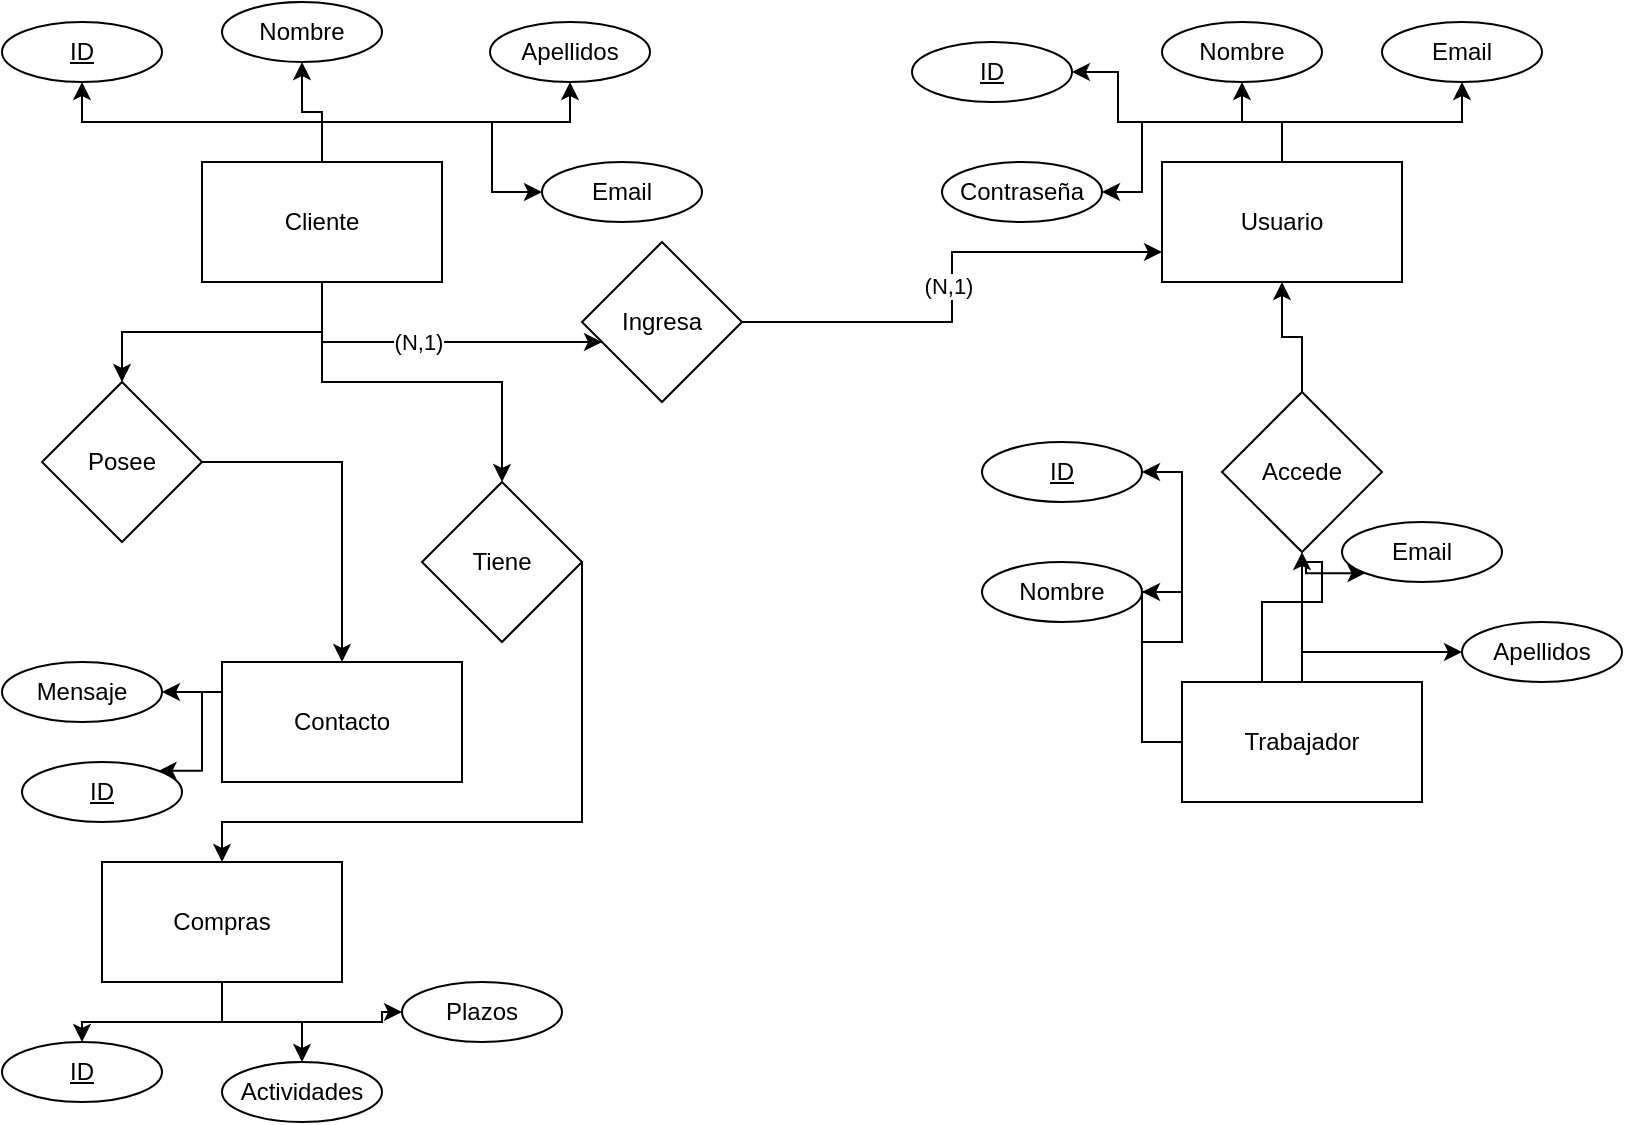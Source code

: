 <mxfile version="24.3.1" type="github">
  <diagram id="C5RBs43oDa-KdzZeNtuy" name="Page-1">
    <mxGraphModel dx="1434" dy="742" grid="1" gridSize="10" guides="1" tooltips="1" connect="1" arrows="1" fold="1" page="1" pageScale="1" pageWidth="827" pageHeight="1169" math="0" shadow="0">
      <root>
        <mxCell id="WIyWlLk6GJQsqaUBKTNV-0" />
        <mxCell id="WIyWlLk6GJQsqaUBKTNV-1" parent="WIyWlLk6GJQsqaUBKTNV-0" />
        <mxCell id="S-wjG19x41BNvVNmMQFC-13" style="edgeStyle=orthogonalEdgeStyle;rounded=0;orthogonalLoop=1;jettySize=auto;html=1;entryX=0.5;entryY=0;entryDx=0;entryDy=0;" edge="1" parent="WIyWlLk6GJQsqaUBKTNV-1" source="S-wjG19x41BNvVNmMQFC-11" target="S-wjG19x41BNvVNmMQFC-15">
          <mxGeometry relative="1" as="geometry">
            <mxPoint x="250" y="230" as="targetPoint" />
          </mxGeometry>
        </mxCell>
        <mxCell id="S-wjG19x41BNvVNmMQFC-23" style="edgeStyle=orthogonalEdgeStyle;rounded=0;orthogonalLoop=1;jettySize=auto;html=1;exitX=0.5;exitY=0;exitDx=0;exitDy=0;entryX=0.5;entryY=1;entryDx=0;entryDy=0;" edge="1" parent="WIyWlLk6GJQsqaUBKTNV-1" source="S-wjG19x41BNvVNmMQFC-11" target="S-wjG19x41BNvVNmMQFC-20">
          <mxGeometry relative="1" as="geometry" />
        </mxCell>
        <mxCell id="S-wjG19x41BNvVNmMQFC-26" style="edgeStyle=orthogonalEdgeStyle;rounded=0;orthogonalLoop=1;jettySize=auto;html=1;" edge="1" parent="WIyWlLk6GJQsqaUBKTNV-1" source="S-wjG19x41BNvVNmMQFC-11" target="S-wjG19x41BNvVNmMQFC-27">
          <mxGeometry relative="1" as="geometry">
            <mxPoint x="90" y="230" as="targetPoint" />
          </mxGeometry>
        </mxCell>
        <mxCell id="S-wjG19x41BNvVNmMQFC-42" style="edgeStyle=orthogonalEdgeStyle;rounded=0;orthogonalLoop=1;jettySize=auto;html=1;exitX=0.5;exitY=0;exitDx=0;exitDy=0;entryX=0.5;entryY=1;entryDx=0;entryDy=0;" edge="1" parent="WIyWlLk6GJQsqaUBKTNV-1" source="S-wjG19x41BNvVNmMQFC-11" target="S-wjG19x41BNvVNmMQFC-18">
          <mxGeometry relative="1" as="geometry" />
        </mxCell>
        <mxCell id="S-wjG19x41BNvVNmMQFC-43" style="edgeStyle=orthogonalEdgeStyle;rounded=0;orthogonalLoop=1;jettySize=auto;html=1;exitX=0.5;exitY=0;exitDx=0;exitDy=0;entryX=0.5;entryY=1;entryDx=0;entryDy=0;" edge="1" parent="WIyWlLk6GJQsqaUBKTNV-1" source="S-wjG19x41BNvVNmMQFC-11" target="S-wjG19x41BNvVNmMQFC-21">
          <mxGeometry relative="1" as="geometry" />
        </mxCell>
        <mxCell id="S-wjG19x41BNvVNmMQFC-44" style="edgeStyle=orthogonalEdgeStyle;rounded=0;orthogonalLoop=1;jettySize=auto;html=1;exitX=0.5;exitY=0;exitDx=0;exitDy=0;entryX=0;entryY=0.5;entryDx=0;entryDy=0;" edge="1" parent="WIyWlLk6GJQsqaUBKTNV-1" source="S-wjG19x41BNvVNmMQFC-11" target="S-wjG19x41BNvVNmMQFC-22">
          <mxGeometry relative="1" as="geometry" />
        </mxCell>
        <mxCell id="S-wjG19x41BNvVNmMQFC-54" style="edgeStyle=orthogonalEdgeStyle;rounded=0;orthogonalLoop=1;jettySize=auto;html=1;" edge="1" parent="WIyWlLk6GJQsqaUBKTNV-1" source="S-wjG19x41BNvVNmMQFC-11" target="S-wjG19x41BNvVNmMQFC-55">
          <mxGeometry relative="1" as="geometry">
            <mxPoint x="470" y="180" as="targetPoint" />
            <Array as="points">
              <mxPoint x="250" y="180" />
              <mxPoint x="451" y="180" />
            </Array>
          </mxGeometry>
        </mxCell>
        <mxCell id="S-wjG19x41BNvVNmMQFC-57" value="(N,1)" style="edgeLabel;html=1;align=center;verticalAlign=middle;resizable=0;points=[];" vertex="1" connectable="0" parent="S-wjG19x41BNvVNmMQFC-54">
          <mxGeometry x="-0.086" relative="1" as="geometry">
            <mxPoint as="offset" />
          </mxGeometry>
        </mxCell>
        <mxCell id="S-wjG19x41BNvVNmMQFC-11" value="Cliente" style="rounded=0;whiteSpace=wrap;html=1;" vertex="1" parent="WIyWlLk6GJQsqaUBKTNV-1">
          <mxGeometry x="110" y="90" width="120" height="60" as="geometry" />
        </mxCell>
        <mxCell id="S-wjG19x41BNvVNmMQFC-16" style="edgeStyle=orthogonalEdgeStyle;rounded=0;orthogonalLoop=1;jettySize=auto;html=1;" edge="1" parent="WIyWlLk6GJQsqaUBKTNV-1" source="S-wjG19x41BNvVNmMQFC-15" target="S-wjG19x41BNvVNmMQFC-17">
          <mxGeometry relative="1" as="geometry">
            <mxPoint x="340" y="400" as="targetPoint" />
            <Array as="points">
              <mxPoint x="300" y="420" />
              <mxPoint x="120" y="420" />
            </Array>
          </mxGeometry>
        </mxCell>
        <mxCell id="S-wjG19x41BNvVNmMQFC-15" value="Tiene" style="rhombus;whiteSpace=wrap;html=1;" vertex="1" parent="WIyWlLk6GJQsqaUBKTNV-1">
          <mxGeometry x="220" y="250" width="80" height="80" as="geometry" />
        </mxCell>
        <mxCell id="S-wjG19x41BNvVNmMQFC-37" style="edgeStyle=orthogonalEdgeStyle;rounded=0;orthogonalLoop=1;jettySize=auto;html=1;entryX=0.5;entryY=0;entryDx=0;entryDy=0;" edge="1" parent="WIyWlLk6GJQsqaUBKTNV-1" source="S-wjG19x41BNvVNmMQFC-17" target="S-wjG19x41BNvVNmMQFC-34">
          <mxGeometry relative="1" as="geometry">
            <mxPoint x="120" y="530" as="targetPoint" />
          </mxGeometry>
        </mxCell>
        <mxCell id="S-wjG19x41BNvVNmMQFC-38" style="edgeStyle=orthogonalEdgeStyle;rounded=0;orthogonalLoop=1;jettySize=auto;html=1;exitX=0.5;exitY=1;exitDx=0;exitDy=0;entryX=0.5;entryY=0;entryDx=0;entryDy=0;" edge="1" parent="WIyWlLk6GJQsqaUBKTNV-1" source="S-wjG19x41BNvVNmMQFC-17" target="S-wjG19x41BNvVNmMQFC-35">
          <mxGeometry relative="1" as="geometry" />
        </mxCell>
        <mxCell id="S-wjG19x41BNvVNmMQFC-39" style="edgeStyle=orthogonalEdgeStyle;rounded=0;orthogonalLoop=1;jettySize=auto;html=1;exitX=0.5;exitY=1;exitDx=0;exitDy=0;entryX=0;entryY=0.5;entryDx=0;entryDy=0;" edge="1" parent="WIyWlLk6GJQsqaUBKTNV-1" source="S-wjG19x41BNvVNmMQFC-17" target="S-wjG19x41BNvVNmMQFC-36">
          <mxGeometry relative="1" as="geometry" />
        </mxCell>
        <mxCell id="S-wjG19x41BNvVNmMQFC-17" value="Compras" style="rounded=0;whiteSpace=wrap;html=1;" vertex="1" parent="WIyWlLk6GJQsqaUBKTNV-1">
          <mxGeometry x="60" y="440" width="120" height="60" as="geometry" />
        </mxCell>
        <mxCell id="S-wjG19x41BNvVNmMQFC-18" value="&lt;u style=&quot;&quot;&gt;ID&lt;/u&gt;" style="ellipse;whiteSpace=wrap;html=1;rounded=0;" vertex="1" parent="WIyWlLk6GJQsqaUBKTNV-1">
          <mxGeometry x="10" y="20" width="80" height="30" as="geometry" />
        </mxCell>
        <mxCell id="S-wjG19x41BNvVNmMQFC-20" value="Nombre" style="ellipse;whiteSpace=wrap;html=1;rounded=0;" vertex="1" parent="WIyWlLk6GJQsqaUBKTNV-1">
          <mxGeometry x="120" y="10" width="80" height="30" as="geometry" />
        </mxCell>
        <mxCell id="S-wjG19x41BNvVNmMQFC-21" value="Apellidos" style="ellipse;whiteSpace=wrap;html=1;rounded=0;" vertex="1" parent="WIyWlLk6GJQsqaUBKTNV-1">
          <mxGeometry x="254" y="20" width="80" height="30" as="geometry" />
        </mxCell>
        <mxCell id="S-wjG19x41BNvVNmMQFC-22" value="Email" style="ellipse;whiteSpace=wrap;html=1;rounded=0;" vertex="1" parent="WIyWlLk6GJQsqaUBKTNV-1">
          <mxGeometry x="280" y="90" width="80" height="30" as="geometry" />
        </mxCell>
        <mxCell id="S-wjG19x41BNvVNmMQFC-28" style="edgeStyle=orthogonalEdgeStyle;rounded=0;orthogonalLoop=1;jettySize=auto;html=1;" edge="1" parent="WIyWlLk6GJQsqaUBKTNV-1" source="S-wjG19x41BNvVNmMQFC-27" target="S-wjG19x41BNvVNmMQFC-29">
          <mxGeometry relative="1" as="geometry">
            <mxPoint x="180" y="370" as="targetPoint" />
          </mxGeometry>
        </mxCell>
        <mxCell id="S-wjG19x41BNvVNmMQFC-27" value="Posee" style="rhombus;whiteSpace=wrap;html=1;" vertex="1" parent="WIyWlLk6GJQsqaUBKTNV-1">
          <mxGeometry x="30" y="200" width="80" height="80" as="geometry" />
        </mxCell>
        <mxCell id="S-wjG19x41BNvVNmMQFC-32" style="edgeStyle=orthogonalEdgeStyle;rounded=0;orthogonalLoop=1;jettySize=auto;html=1;exitX=0;exitY=0.25;exitDx=0;exitDy=0;entryX=1;entryY=0.5;entryDx=0;entryDy=0;" edge="1" parent="WIyWlLk6GJQsqaUBKTNV-1" source="S-wjG19x41BNvVNmMQFC-29" target="S-wjG19x41BNvVNmMQFC-30">
          <mxGeometry relative="1" as="geometry" />
        </mxCell>
        <mxCell id="S-wjG19x41BNvVNmMQFC-40" style="edgeStyle=orthogonalEdgeStyle;rounded=0;orthogonalLoop=1;jettySize=auto;html=1;exitX=0;exitY=0.25;exitDx=0;exitDy=0;entryX=1;entryY=0;entryDx=0;entryDy=0;" edge="1" parent="WIyWlLk6GJQsqaUBKTNV-1" source="S-wjG19x41BNvVNmMQFC-29" target="S-wjG19x41BNvVNmMQFC-31">
          <mxGeometry relative="1" as="geometry">
            <Array as="points">
              <mxPoint x="110" y="355" />
              <mxPoint x="110" y="394" />
            </Array>
          </mxGeometry>
        </mxCell>
        <mxCell id="S-wjG19x41BNvVNmMQFC-29" value="Contacto" style="rounded=0;whiteSpace=wrap;html=1;" vertex="1" parent="WIyWlLk6GJQsqaUBKTNV-1">
          <mxGeometry x="120" y="340" width="120" height="60" as="geometry" />
        </mxCell>
        <mxCell id="S-wjG19x41BNvVNmMQFC-30" value="Mensaje" style="ellipse;whiteSpace=wrap;html=1;rounded=0;" vertex="1" parent="WIyWlLk6GJQsqaUBKTNV-1">
          <mxGeometry x="10" y="340" width="80" height="30" as="geometry" />
        </mxCell>
        <mxCell id="S-wjG19x41BNvVNmMQFC-31" value="&lt;u style=&quot;&quot;&gt;ID&lt;/u&gt;" style="ellipse;whiteSpace=wrap;html=1;rounded=0;" vertex="1" parent="WIyWlLk6GJQsqaUBKTNV-1">
          <mxGeometry x="20" y="390" width="80" height="30" as="geometry" />
        </mxCell>
        <mxCell id="S-wjG19x41BNvVNmMQFC-34" value="&lt;u style=&quot;&quot;&gt;ID&lt;/u&gt;" style="ellipse;whiteSpace=wrap;html=1;rounded=0;" vertex="1" parent="WIyWlLk6GJQsqaUBKTNV-1">
          <mxGeometry x="10" y="530" width="80" height="30" as="geometry" />
        </mxCell>
        <mxCell id="S-wjG19x41BNvVNmMQFC-35" value="Actividades" style="ellipse;whiteSpace=wrap;html=1;rounded=0;" vertex="1" parent="WIyWlLk6GJQsqaUBKTNV-1">
          <mxGeometry x="120" y="540" width="80" height="30" as="geometry" />
        </mxCell>
        <mxCell id="S-wjG19x41BNvVNmMQFC-36" value="Plazos" style="ellipse;whiteSpace=wrap;html=1;rounded=0;" vertex="1" parent="WIyWlLk6GJQsqaUBKTNV-1">
          <mxGeometry x="210" y="500" width="80" height="30" as="geometry" />
        </mxCell>
        <mxCell id="S-wjG19x41BNvVNmMQFC-50" style="edgeStyle=orthogonalEdgeStyle;rounded=0;orthogonalLoop=1;jettySize=auto;html=1;entryX=0.5;entryY=1;entryDx=0;entryDy=0;" edge="1" parent="WIyWlLk6GJQsqaUBKTNV-1" source="S-wjG19x41BNvVNmMQFC-45" target="S-wjG19x41BNvVNmMQFC-47">
          <mxGeometry relative="1" as="geometry" />
        </mxCell>
        <mxCell id="S-wjG19x41BNvVNmMQFC-51" style="edgeStyle=orthogonalEdgeStyle;rounded=0;orthogonalLoop=1;jettySize=auto;html=1;entryX=0.5;entryY=1;entryDx=0;entryDy=0;" edge="1" parent="WIyWlLk6GJQsqaUBKTNV-1" source="S-wjG19x41BNvVNmMQFC-45" target="S-wjG19x41BNvVNmMQFC-48">
          <mxGeometry relative="1" as="geometry" />
        </mxCell>
        <mxCell id="S-wjG19x41BNvVNmMQFC-52" style="edgeStyle=orthogonalEdgeStyle;rounded=0;orthogonalLoop=1;jettySize=auto;html=1;entryX=1;entryY=0.5;entryDx=0;entryDy=0;" edge="1" parent="WIyWlLk6GJQsqaUBKTNV-1" source="S-wjG19x41BNvVNmMQFC-45" target="S-wjG19x41BNvVNmMQFC-46">
          <mxGeometry relative="1" as="geometry">
            <Array as="points">
              <mxPoint x="650" y="70" />
              <mxPoint x="568" y="70" />
              <mxPoint x="568" y="45" />
            </Array>
          </mxGeometry>
        </mxCell>
        <mxCell id="S-wjG19x41BNvVNmMQFC-53" style="edgeStyle=orthogonalEdgeStyle;rounded=0;orthogonalLoop=1;jettySize=auto;html=1;exitX=0.5;exitY=0;exitDx=0;exitDy=0;entryX=1;entryY=0.5;entryDx=0;entryDy=0;" edge="1" parent="WIyWlLk6GJQsqaUBKTNV-1" source="S-wjG19x41BNvVNmMQFC-45" target="S-wjG19x41BNvVNmMQFC-49">
          <mxGeometry relative="1" as="geometry">
            <Array as="points">
              <mxPoint x="650" y="70" />
              <mxPoint x="580" y="70" />
              <mxPoint x="580" y="105" />
            </Array>
          </mxGeometry>
        </mxCell>
        <mxCell id="S-wjG19x41BNvVNmMQFC-45" value="Usuario" style="rounded=0;whiteSpace=wrap;html=1;" vertex="1" parent="WIyWlLk6GJQsqaUBKTNV-1">
          <mxGeometry x="590" y="90" width="120" height="60" as="geometry" />
        </mxCell>
        <mxCell id="S-wjG19x41BNvVNmMQFC-46" value="&lt;u style=&quot;&quot;&gt;ID&lt;/u&gt;" style="ellipse;whiteSpace=wrap;html=1;rounded=0;" vertex="1" parent="WIyWlLk6GJQsqaUBKTNV-1">
          <mxGeometry x="465" y="30" width="80" height="30" as="geometry" />
        </mxCell>
        <mxCell id="S-wjG19x41BNvVNmMQFC-47" value="Nombre" style="ellipse;whiteSpace=wrap;html=1;rounded=0;" vertex="1" parent="WIyWlLk6GJQsqaUBKTNV-1">
          <mxGeometry x="590" y="20" width="80" height="30" as="geometry" />
        </mxCell>
        <mxCell id="S-wjG19x41BNvVNmMQFC-48" value="Email" style="ellipse;whiteSpace=wrap;html=1;rounded=0;" vertex="1" parent="WIyWlLk6GJQsqaUBKTNV-1">
          <mxGeometry x="700" y="20" width="80" height="30" as="geometry" />
        </mxCell>
        <mxCell id="S-wjG19x41BNvVNmMQFC-49" value="Contraseña" style="ellipse;whiteSpace=wrap;html=1;rounded=0;" vertex="1" parent="WIyWlLk6GJQsqaUBKTNV-1">
          <mxGeometry x="480" y="90" width="80" height="30" as="geometry" />
        </mxCell>
        <mxCell id="S-wjG19x41BNvVNmMQFC-56" style="edgeStyle=orthogonalEdgeStyle;rounded=0;orthogonalLoop=1;jettySize=auto;html=1;entryX=0;entryY=0.75;entryDx=0;entryDy=0;" edge="1" parent="WIyWlLk6GJQsqaUBKTNV-1" source="S-wjG19x41BNvVNmMQFC-55" target="S-wjG19x41BNvVNmMQFC-45">
          <mxGeometry relative="1" as="geometry" />
        </mxCell>
        <mxCell id="S-wjG19x41BNvVNmMQFC-58" value="(N,1)" style="edgeLabel;html=1;align=center;verticalAlign=middle;resizable=0;points=[];" vertex="1" connectable="0" parent="S-wjG19x41BNvVNmMQFC-56">
          <mxGeometry x="0.008" y="2" relative="1" as="geometry">
            <mxPoint as="offset" />
          </mxGeometry>
        </mxCell>
        <mxCell id="S-wjG19x41BNvVNmMQFC-55" value="Ingresa" style="rhombus;whiteSpace=wrap;html=1;" vertex="1" parent="WIyWlLk6GJQsqaUBKTNV-1">
          <mxGeometry x="300" y="130" width="80" height="80" as="geometry" />
        </mxCell>
        <mxCell id="S-wjG19x41BNvVNmMQFC-64" style="edgeStyle=orthogonalEdgeStyle;rounded=0;orthogonalLoop=1;jettySize=auto;html=1;entryX=1;entryY=0.5;entryDx=0;entryDy=0;" edge="1" parent="WIyWlLk6GJQsqaUBKTNV-1" source="S-wjG19x41BNvVNmMQFC-59" target="S-wjG19x41BNvVNmMQFC-60">
          <mxGeometry relative="1" as="geometry" />
        </mxCell>
        <mxCell id="S-wjG19x41BNvVNmMQFC-65" style="edgeStyle=orthogonalEdgeStyle;rounded=0;orthogonalLoop=1;jettySize=auto;html=1;entryX=1;entryY=0.5;entryDx=0;entryDy=0;" edge="1" parent="WIyWlLk6GJQsqaUBKTNV-1" source="S-wjG19x41BNvVNmMQFC-59" target="S-wjG19x41BNvVNmMQFC-61">
          <mxGeometry relative="1" as="geometry" />
        </mxCell>
        <mxCell id="S-wjG19x41BNvVNmMQFC-66" style="edgeStyle=orthogonalEdgeStyle;rounded=0;orthogonalLoop=1;jettySize=auto;html=1;entryX=0;entryY=0.5;entryDx=0;entryDy=0;exitX=0.5;exitY=0;exitDx=0;exitDy=0;" edge="1" parent="WIyWlLk6GJQsqaUBKTNV-1" source="S-wjG19x41BNvVNmMQFC-59" target="S-wjG19x41BNvVNmMQFC-62">
          <mxGeometry relative="1" as="geometry">
            <mxPoint x="730" y="384.39" as="sourcePoint" />
            <mxPoint x="761.716" y="229.997" as="targetPoint" />
            <Array as="points">
              <mxPoint x="660" y="335" />
            </Array>
          </mxGeometry>
        </mxCell>
        <mxCell id="S-wjG19x41BNvVNmMQFC-67" style="edgeStyle=orthogonalEdgeStyle;rounded=0;orthogonalLoop=1;jettySize=auto;html=1;entryX=0;entryY=1;entryDx=0;entryDy=0;" edge="1" parent="WIyWlLk6GJQsqaUBKTNV-1" source="S-wjG19x41BNvVNmMQFC-59" target="S-wjG19x41BNvVNmMQFC-63">
          <mxGeometry relative="1" as="geometry">
            <Array as="points">
              <mxPoint x="640" y="310" />
              <mxPoint x="670" y="310" />
              <mxPoint x="670" y="290" />
              <mxPoint x="662" y="290" />
            </Array>
          </mxGeometry>
        </mxCell>
        <mxCell id="S-wjG19x41BNvVNmMQFC-68" style="edgeStyle=orthogonalEdgeStyle;rounded=0;orthogonalLoop=1;jettySize=auto;html=1;" edge="1" parent="WIyWlLk6GJQsqaUBKTNV-1" source="S-wjG19x41BNvVNmMQFC-59" target="S-wjG19x41BNvVNmMQFC-69">
          <mxGeometry relative="1" as="geometry">
            <mxPoint x="640" y="210" as="targetPoint" />
          </mxGeometry>
        </mxCell>
        <mxCell id="S-wjG19x41BNvVNmMQFC-59" value="Trabajador" style="rounded=0;whiteSpace=wrap;html=1;" vertex="1" parent="WIyWlLk6GJQsqaUBKTNV-1">
          <mxGeometry x="600" y="350" width="120" height="60" as="geometry" />
        </mxCell>
        <mxCell id="S-wjG19x41BNvVNmMQFC-60" value="&lt;u style=&quot;&quot;&gt;ID&lt;/u&gt;" style="ellipse;whiteSpace=wrap;html=1;rounded=0;" vertex="1" parent="WIyWlLk6GJQsqaUBKTNV-1">
          <mxGeometry x="500" y="230" width="80" height="30" as="geometry" />
        </mxCell>
        <mxCell id="S-wjG19x41BNvVNmMQFC-61" value="Nombre" style="ellipse;whiteSpace=wrap;html=1;rounded=0;" vertex="1" parent="WIyWlLk6GJQsqaUBKTNV-1">
          <mxGeometry x="500" y="290" width="80" height="30" as="geometry" />
        </mxCell>
        <mxCell id="S-wjG19x41BNvVNmMQFC-62" value="Apellidos" style="ellipse;whiteSpace=wrap;html=1;rounded=0;" vertex="1" parent="WIyWlLk6GJQsqaUBKTNV-1">
          <mxGeometry x="740" y="320" width="80" height="30" as="geometry" />
        </mxCell>
        <mxCell id="S-wjG19x41BNvVNmMQFC-63" value="Email" style="ellipse;whiteSpace=wrap;html=1;rounded=0;" vertex="1" parent="WIyWlLk6GJQsqaUBKTNV-1">
          <mxGeometry x="680" y="270" width="80" height="30" as="geometry" />
        </mxCell>
        <mxCell id="S-wjG19x41BNvVNmMQFC-70" style="edgeStyle=orthogonalEdgeStyle;rounded=0;orthogonalLoop=1;jettySize=auto;html=1;entryX=0.5;entryY=1;entryDx=0;entryDy=0;" edge="1" parent="WIyWlLk6GJQsqaUBKTNV-1" source="S-wjG19x41BNvVNmMQFC-69" target="S-wjG19x41BNvVNmMQFC-45">
          <mxGeometry relative="1" as="geometry" />
        </mxCell>
        <mxCell id="S-wjG19x41BNvVNmMQFC-69" value="Accede" style="rhombus;whiteSpace=wrap;html=1;" vertex="1" parent="WIyWlLk6GJQsqaUBKTNV-1">
          <mxGeometry x="620" y="205" width="80" height="80" as="geometry" />
        </mxCell>
        <mxCell id="S-wjG19x41BNvVNmMQFC-71" style="edgeStyle=orthogonalEdgeStyle;rounded=0;orthogonalLoop=1;jettySize=auto;html=1;exitX=0.5;exitY=1;exitDx=0;exitDy=0;" edge="1" parent="WIyWlLk6GJQsqaUBKTNV-1" source="S-wjG19x41BNvVNmMQFC-63" target="S-wjG19x41BNvVNmMQFC-63">
          <mxGeometry relative="1" as="geometry" />
        </mxCell>
      </root>
    </mxGraphModel>
  </diagram>
</mxfile>
